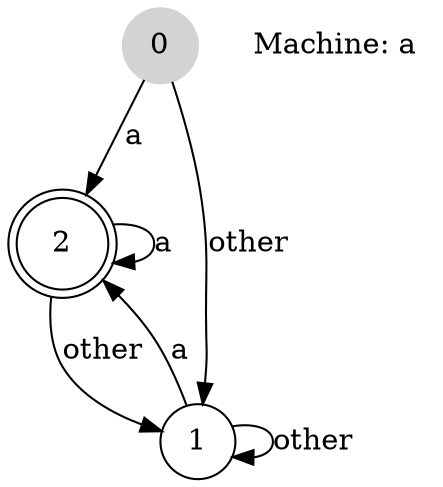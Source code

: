 digraph automata_0 {
	graph [bb="0,0,193.29,216",
		size="8.5, 11"
	];
	node [label="\N",
		shape=circle
	];
	0	 [color=lightgrey,
		height=0.5,
		pos="79,198",
		style=filled,
		width=0.5];
	2	 [height=0.61111,
		pos="22,108",
		shape=doublecircle,
		width=0.61111];
	0 -> 2	 [label="a ",
		lp="60.857,155",
		pos="e,33.595,126.9 69.588,182.47 61.341,169.74 49.147,150.91 39.168,135.51"];
	1	 [height=0.5,
		pos="77,18",
		width=0.5];
	0 -> 1	 [label="other ",
		lp="97.133,108",
		pos="e,77.975,36.067 79.492,179.69 80.035,157.85 80.742,119.14 80,86 79.706,72.855 79.087,58.27 78.488,46.074"];
	2 -> 2	 [label="a ",
		lp="66.857,108",
		pos="e,42.581,99.63 42.581,116.37 52.845,117.53 62,114.74 62,108 62,103.68 58.243,100.99 52.844,99.911"];
	2 -> 1	 [label="other ",
		lp="35.133,61",
		pos="e,59.788,24.109 15.7,86.684 13.678,76.284 13.196,63.789 18.734,54 25.545,41.965 38.329,33.614 50.192,28.096"];
	1 -> 2	 [label="a ",
		lp="67.857,61",
		pos="e,36.883,91.469 71.133,35.021 67.205,44.883 61.561,57.585 55,68 51.669,73.288 47.671,78.621 43.626,83.572"];
	1 -> 1	 [label="other ",
		lp="129.13,18",
		pos="e,93.664,10.617 93.664,25.383 103.62,27.023 113,24.562 113,18 113,13.796 109.15,11.275 103.77,10.438"];
	"Machine: a"	 [height=0.5,
		pos="154,198",
		shape=plaintext,
		width=1.0914];
}
